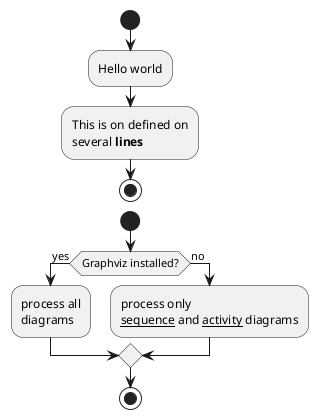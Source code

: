 @startuml
start
:Hello world;
:This is on defined on
several **lines**;
stop
start

if (Graphviz installed?) then (yes)
  :process all\ndiagrams;
else (no)
  :process only
  __sequence__ and __activity__ diagrams;
endif

stop
@enduml

